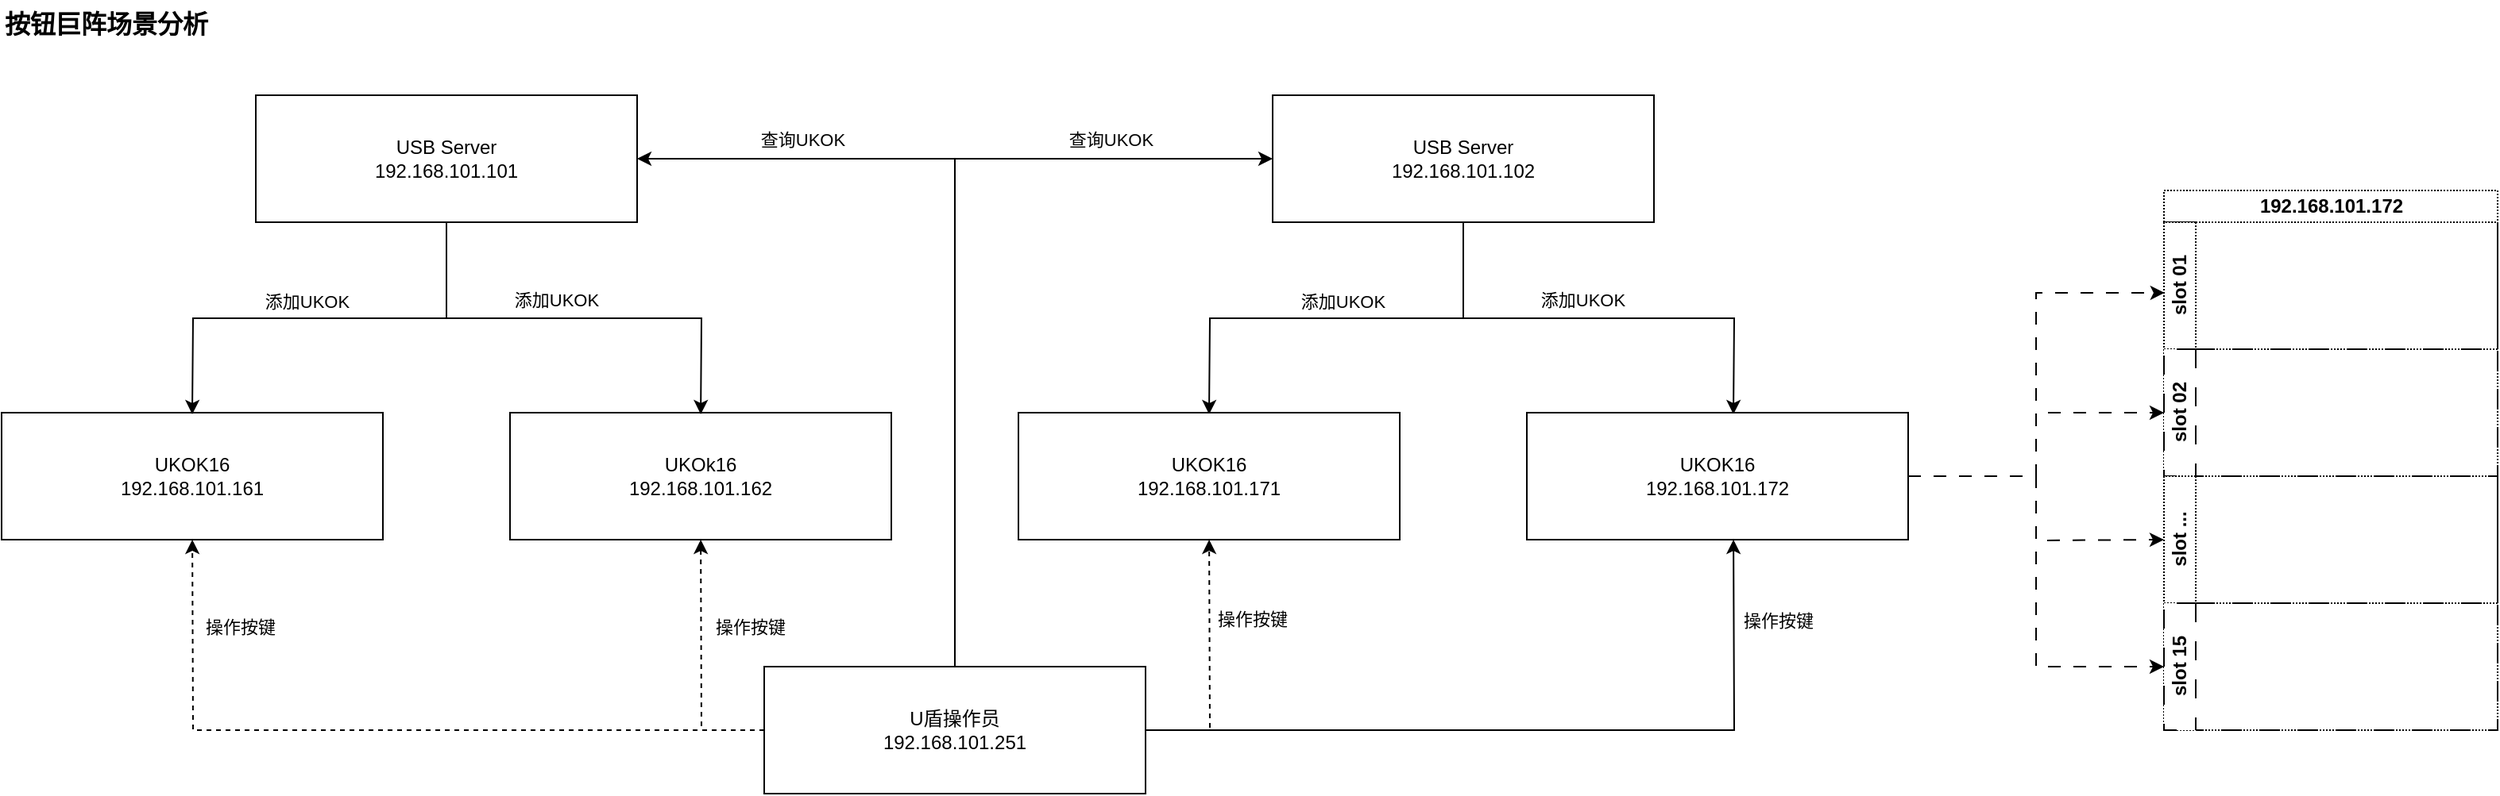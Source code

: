 <mxfile version="21.6.8" type="github">
  <diagram name="0001" id="y2zCg2tqc-IcQTNm7M6H">
    <mxGraphModel dx="1147" dy="606" grid="1" gridSize="10" guides="1" tooltips="1" connect="1" arrows="1" fold="1" page="1" pageScale="1" pageWidth="1169" pageHeight="827" math="0" shadow="0">
      <root>
        <mxCell id="sdHGfgtrLrPXHbDimJ2l-0" />
        <mxCell id="sdHGfgtrLrPXHbDimJ2l-1" parent="sdHGfgtrLrPXHbDimJ2l-0" />
        <mxCell id="sdHGfgtrLrPXHbDimJ2l-57" value="&lt;b style=&quot;font-size: 16px;&quot;&gt;按钮巨阵场景分析&lt;/b&gt;" style="text;html=1;align=left;verticalAlign=middle;resizable=0;points=[];autosize=1;strokeColor=none;fillColor=none;fontSize=16;rounded=0;labelBackgroundColor=none;" parent="sdHGfgtrLrPXHbDimJ2l-1" vertex="1">
          <mxGeometry x="80" y="20" width="150" height="30" as="geometry" />
        </mxCell>
        <mxCell id="XszwH73IWbjCUJtmpfXL-0" value="UKOK16&lt;br&gt;192.168.101.161" style="rounded=0;whiteSpace=wrap;html=1;" vertex="1" parent="sdHGfgtrLrPXHbDimJ2l-1">
          <mxGeometry x="80" y="280" width="240" height="80" as="geometry" />
        </mxCell>
        <mxCell id="XszwH73IWbjCUJtmpfXL-1" value="UKOk16&lt;br&gt;192.168.101.162" style="rounded=0;whiteSpace=wrap;html=1;" vertex="1" parent="sdHGfgtrLrPXHbDimJ2l-1">
          <mxGeometry x="400" y="280" width="240" height="80" as="geometry" />
        </mxCell>
        <mxCell id="XszwH73IWbjCUJtmpfXL-12" value="" style="edgeStyle=orthogonalEdgeStyle;rounded=0;orthogonalLoop=1;jettySize=auto;html=1;exitX=0.5;exitY=1;exitDx=0;exitDy=0;" edge="1" parent="sdHGfgtrLrPXHbDimJ2l-1" source="XszwH73IWbjCUJtmpfXL-2">
          <mxGeometry relative="1" as="geometry">
            <mxPoint x="200" y="281" as="targetPoint" />
          </mxGeometry>
        </mxCell>
        <mxCell id="XszwH73IWbjCUJtmpfXL-66" value="添加UKOK" style="edgeLabel;html=1;align=center;verticalAlign=middle;resizable=0;points=[];" vertex="1" connectable="0" parent="XszwH73IWbjCUJtmpfXL-12">
          <mxGeometry x="0.059" relative="1" as="geometry">
            <mxPoint y="-11" as="offset" />
          </mxGeometry>
        </mxCell>
        <mxCell id="XszwH73IWbjCUJtmpfXL-22" value="" style="edgeStyle=orthogonalEdgeStyle;rounded=0;orthogonalLoop=1;jettySize=auto;html=1;exitX=0.5;exitY=1;exitDx=0;exitDy=0;strokeColor=#000000;" edge="1" parent="sdHGfgtrLrPXHbDimJ2l-1" source="XszwH73IWbjCUJtmpfXL-2">
          <mxGeometry relative="1" as="geometry">
            <mxPoint x="520.04" y="281" as="targetPoint" />
          </mxGeometry>
        </mxCell>
        <mxCell id="XszwH73IWbjCUJtmpfXL-65" value="添加UKOK" style="edgeLabel;html=1;align=center;verticalAlign=middle;resizable=0;points=[];" vertex="1" connectable="0" parent="XszwH73IWbjCUJtmpfXL-22">
          <mxGeometry x="-0.08" y="-2" relative="1" as="geometry">
            <mxPoint y="-14" as="offset" />
          </mxGeometry>
        </mxCell>
        <mxCell id="XszwH73IWbjCUJtmpfXL-2" value="USB Server&lt;br&gt;192.168.101.101" style="rounded=0;whiteSpace=wrap;html=1;" vertex="1" parent="sdHGfgtrLrPXHbDimJ2l-1">
          <mxGeometry x="240" y="80" width="240" height="80" as="geometry" />
        </mxCell>
        <mxCell id="XszwH73IWbjCUJtmpfXL-18" value="" style="edgeStyle=orthogonalEdgeStyle;rounded=0;orthogonalLoop=1;jettySize=auto;html=1;dashed=1;" edge="1" parent="sdHGfgtrLrPXHbDimJ2l-1" source="XszwH73IWbjCUJtmpfXL-3">
          <mxGeometry relative="1" as="geometry">
            <mxPoint x="200.04" y="360" as="targetPoint" />
          </mxGeometry>
        </mxCell>
        <mxCell id="XszwH73IWbjCUJtmpfXL-72" value="操作按键" style="edgeLabel;html=1;align=center;verticalAlign=middle;resizable=0;points=[];" vertex="1" connectable="0" parent="XszwH73IWbjCUJtmpfXL-18">
          <mxGeometry x="0.771" relative="1" as="geometry">
            <mxPoint x="29" as="offset" />
          </mxGeometry>
        </mxCell>
        <mxCell id="XszwH73IWbjCUJtmpfXL-20" value="" style="edgeStyle=orthogonalEdgeStyle;rounded=0;orthogonalLoop=1;jettySize=auto;html=1;dashed=1;" edge="1" parent="sdHGfgtrLrPXHbDimJ2l-1" source="XszwH73IWbjCUJtmpfXL-3">
          <mxGeometry relative="1" as="geometry">
            <mxPoint x="520.04" y="360" as="targetPoint" />
          </mxGeometry>
        </mxCell>
        <mxCell id="XszwH73IWbjCUJtmpfXL-71" value="操作按键" style="edgeLabel;html=1;align=center;verticalAlign=middle;resizable=0;points=[];" vertex="1" connectable="0" parent="XszwH73IWbjCUJtmpfXL-20">
          <mxGeometry x="0.393" y="1" relative="1" as="geometry">
            <mxPoint x="32" y="6" as="offset" />
          </mxGeometry>
        </mxCell>
        <mxCell id="XszwH73IWbjCUJtmpfXL-24" value="" style="edgeStyle=orthogonalEdgeStyle;rounded=0;orthogonalLoop=1;jettySize=auto;html=1;dashed=1;" edge="1" parent="sdHGfgtrLrPXHbDimJ2l-1" source="XszwH73IWbjCUJtmpfXL-3">
          <mxGeometry relative="1" as="geometry">
            <mxPoint x="840.04" y="360" as="targetPoint" />
          </mxGeometry>
        </mxCell>
        <mxCell id="XszwH73IWbjCUJtmpfXL-70" value="操作按键" style="edgeLabel;html=1;align=center;verticalAlign=middle;resizable=0;points=[];" vertex="1" connectable="0" parent="XszwH73IWbjCUJtmpfXL-24">
          <mxGeometry x="0.486" y="-2" relative="1" as="geometry">
            <mxPoint x="25" y="9" as="offset" />
          </mxGeometry>
        </mxCell>
        <mxCell id="XszwH73IWbjCUJtmpfXL-26" value="" style="edgeStyle=orthogonalEdgeStyle;rounded=0;orthogonalLoop=1;jettySize=auto;html=1;" edge="1" parent="sdHGfgtrLrPXHbDimJ2l-1" source="XszwH73IWbjCUJtmpfXL-3">
          <mxGeometry relative="1" as="geometry">
            <mxPoint x="1170.04" y="360" as="targetPoint" />
          </mxGeometry>
        </mxCell>
        <mxCell id="XszwH73IWbjCUJtmpfXL-69" value="操作按键" style="edgeLabel;html=1;align=center;verticalAlign=middle;resizable=0;points=[];" vertex="1" connectable="0" parent="XszwH73IWbjCUJtmpfXL-26">
          <mxGeometry x="0.792" y="-3" relative="1" as="geometry">
            <mxPoint x="25" as="offset" />
          </mxGeometry>
        </mxCell>
        <mxCell id="XszwH73IWbjCUJtmpfXL-28" value="" style="edgeStyle=orthogonalEdgeStyle;rounded=0;orthogonalLoop=1;jettySize=auto;html=1;entryX=1;entryY=0.5;entryDx=0;entryDy=0;" edge="1" parent="sdHGfgtrLrPXHbDimJ2l-1" source="XszwH73IWbjCUJtmpfXL-3">
          <mxGeometry relative="1" as="geometry">
            <mxPoint x="480" y="120" as="targetPoint" />
            <Array as="points">
              <mxPoint x="680" y="120" />
            </Array>
          </mxGeometry>
        </mxCell>
        <mxCell id="XszwH73IWbjCUJtmpfXL-63" value="查询UKOK" style="edgeLabel;html=1;align=center;verticalAlign=middle;resizable=0;points=[];" vertex="1" connectable="0" parent="XszwH73IWbjCUJtmpfXL-28">
          <mxGeometry x="0.6" y="2" relative="1" as="geometry">
            <mxPoint y="-14" as="offset" />
          </mxGeometry>
        </mxCell>
        <mxCell id="XszwH73IWbjCUJtmpfXL-30" value="" style="edgeStyle=orthogonalEdgeStyle;rounded=0;orthogonalLoop=1;jettySize=auto;html=1;entryX=0;entryY=0.5;entryDx=0;entryDy=0;" edge="1" parent="sdHGfgtrLrPXHbDimJ2l-1">
          <mxGeometry relative="1" as="geometry">
            <mxPoint x="680" y="441" as="sourcePoint" />
            <mxPoint x="880" y="120" as="targetPoint" />
            <Array as="points">
              <mxPoint x="680" y="120" />
            </Array>
          </mxGeometry>
        </mxCell>
        <mxCell id="XszwH73IWbjCUJtmpfXL-64" value="查询UKOK" style="edgeLabel;html=1;align=center;verticalAlign=middle;resizable=0;points=[];" vertex="1" connectable="0" parent="XszwH73IWbjCUJtmpfXL-30">
          <mxGeometry x="0.608" relative="1" as="geometry">
            <mxPoint y="-12" as="offset" />
          </mxGeometry>
        </mxCell>
        <mxCell id="XszwH73IWbjCUJtmpfXL-3" value="U盾操作员&lt;br&gt;192.168.101.251" style="rounded=0;whiteSpace=wrap;html=1;" vertex="1" parent="sdHGfgtrLrPXHbDimJ2l-1">
          <mxGeometry x="560" y="440" width="240" height="80" as="geometry" />
        </mxCell>
        <mxCell id="XszwH73IWbjCUJtmpfXL-14" value="" style="edgeStyle=orthogonalEdgeStyle;rounded=0;orthogonalLoop=1;jettySize=auto;html=1;exitX=0.5;exitY=1;exitDx=0;exitDy=0;" edge="1" parent="sdHGfgtrLrPXHbDimJ2l-1" source="XszwH73IWbjCUJtmpfXL-4">
          <mxGeometry relative="1" as="geometry">
            <mxPoint x="1170" y="281" as="targetPoint" />
          </mxGeometry>
        </mxCell>
        <mxCell id="XszwH73IWbjCUJtmpfXL-68" value="添加UKOK" style="edgeLabel;html=1;align=center;verticalAlign=middle;resizable=0;points=[];" vertex="1" connectable="0" parent="XszwH73IWbjCUJtmpfXL-14">
          <mxGeometry x="-0.077" y="-2" relative="1" as="geometry">
            <mxPoint x="1" y="-14" as="offset" />
          </mxGeometry>
        </mxCell>
        <mxCell id="XszwH73IWbjCUJtmpfXL-16" value="" style="edgeStyle=orthogonalEdgeStyle;rounded=0;orthogonalLoop=1;jettySize=auto;html=1;exitX=0.5;exitY=1;exitDx=0;exitDy=0;" edge="1" parent="sdHGfgtrLrPXHbDimJ2l-1" source="XszwH73IWbjCUJtmpfXL-4">
          <mxGeometry relative="1" as="geometry">
            <mxPoint x="840" y="281" as="targetPoint" />
          </mxGeometry>
        </mxCell>
        <mxCell id="XszwH73IWbjCUJtmpfXL-67" value="添加UKOK" style="edgeLabel;html=1;align=center;verticalAlign=middle;resizable=0;points=[];" vertex="1" connectable="0" parent="XszwH73IWbjCUJtmpfXL-16">
          <mxGeometry x="-0.02" relative="1" as="geometry">
            <mxPoint x="1" y="-11" as="offset" />
          </mxGeometry>
        </mxCell>
        <mxCell id="XszwH73IWbjCUJtmpfXL-4" value="USB Server&lt;br&gt;192.168.101.102" style="rounded=0;whiteSpace=wrap;html=1;" vertex="1" parent="sdHGfgtrLrPXHbDimJ2l-1">
          <mxGeometry x="880" y="80" width="240" height="80" as="geometry" />
        </mxCell>
        <mxCell id="XszwH73IWbjCUJtmpfXL-56" value="" style="edgeStyle=orthogonalEdgeStyle;rounded=0;orthogonalLoop=1;jettySize=auto;html=1;entryX=0;entryY=0.5;entryDx=0;entryDy=0;dashed=1;dashPattern=8 8;" edge="1" parent="sdHGfgtrLrPXHbDimJ2l-1" source="XszwH73IWbjCUJtmpfXL-5" target="XszwH73IWbjCUJtmpfXL-45">
          <mxGeometry relative="1" as="geometry">
            <mxPoint x="1440" y="320" as="targetPoint" />
          </mxGeometry>
        </mxCell>
        <mxCell id="XszwH73IWbjCUJtmpfXL-58" value="" style="edgeStyle=orthogonalEdgeStyle;rounded=0;orthogonalLoop=1;jettySize=auto;html=1;dashed=1;dashPattern=8 8;" edge="1" parent="sdHGfgtrLrPXHbDimJ2l-1" source="XszwH73IWbjCUJtmpfXL-5">
          <mxGeometry relative="1" as="geometry">
            <mxPoint x="1441" y="360" as="targetPoint" />
          </mxGeometry>
        </mxCell>
        <mxCell id="XszwH73IWbjCUJtmpfXL-60" value="" style="edgeStyle=orthogonalEdgeStyle;rounded=0;orthogonalLoop=1;jettySize=auto;html=1;entryX=0.002;entryY=0.556;entryDx=0;entryDy=0;entryPerimeter=0;dashed=1;dashPattern=8 8;" edge="1" parent="sdHGfgtrLrPXHbDimJ2l-1" source="XszwH73IWbjCUJtmpfXL-5" target="XszwH73IWbjCUJtmpfXL-33">
          <mxGeometry relative="1" as="geometry">
            <mxPoint x="1430" y="205" as="targetPoint" />
          </mxGeometry>
        </mxCell>
        <mxCell id="XszwH73IWbjCUJtmpfXL-62" value="" style="edgeStyle=orthogonalEdgeStyle;rounded=0;orthogonalLoop=1;jettySize=auto;html=1;entryX=0;entryY=0.5;entryDx=0;entryDy=0;dashed=1;dashPattern=8 8;" edge="1" parent="sdHGfgtrLrPXHbDimJ2l-1" source="XszwH73IWbjCUJtmpfXL-5" target="XszwH73IWbjCUJtmpfXL-43">
          <mxGeometry relative="1" as="geometry">
            <mxPoint x="1490" y="410" as="targetPoint" />
          </mxGeometry>
        </mxCell>
        <mxCell id="XszwH73IWbjCUJtmpfXL-5" value="UKOK16&lt;br&gt;192.168.101.172" style="rounded=0;whiteSpace=wrap;html=1;" vertex="1" parent="sdHGfgtrLrPXHbDimJ2l-1">
          <mxGeometry x="1040" y="280" width="240" height="80" as="geometry" />
        </mxCell>
        <mxCell id="XszwH73IWbjCUJtmpfXL-6" value="UKOK16&lt;br&gt;192.168.101.171" style="rounded=0;whiteSpace=wrap;html=1;" vertex="1" parent="sdHGfgtrLrPXHbDimJ2l-1">
          <mxGeometry x="720" y="280" width="240" height="80" as="geometry" />
        </mxCell>
        <mxCell id="XszwH73IWbjCUJtmpfXL-32" value="192.168.101.172" style="swimlane;childLayout=stackLayout;resizeParent=1;resizeParentMax=0;horizontal=1;startSize=20;horizontalStack=0;html=1;dashed=1;dashPattern=1 1;" vertex="1" parent="sdHGfgtrLrPXHbDimJ2l-1">
          <mxGeometry x="1441" y="140" width="210" height="340" as="geometry" />
        </mxCell>
        <mxCell id="XszwH73IWbjCUJtmpfXL-33" value="slot 01" style="swimlane;startSize=20;horizontal=0;html=1;dashed=1;dashPattern=1 1;" vertex="1" parent="XszwH73IWbjCUJtmpfXL-32">
          <mxGeometry y="20" width="210" height="80" as="geometry" />
        </mxCell>
        <mxCell id="XszwH73IWbjCUJtmpfXL-45" value="slot 02" style="swimlane;startSize=20;horizontal=0;html=1;dashed=1;dashPattern=12 12;" vertex="1" parent="XszwH73IWbjCUJtmpfXL-32">
          <mxGeometry y="100" width="210" height="80" as="geometry" />
        </mxCell>
        <mxCell id="XszwH73IWbjCUJtmpfXL-44" value="slot ..." style="swimlane;startSize=20;horizontal=0;html=1;dashed=1;dashPattern=1 1;" vertex="1" parent="XszwH73IWbjCUJtmpfXL-32">
          <mxGeometry y="180" width="210" height="80" as="geometry" />
        </mxCell>
        <mxCell id="XszwH73IWbjCUJtmpfXL-43" value="slot 15" style="swimlane;startSize=20;horizontal=0;html=1;dashed=1;dashPattern=12 12;" vertex="1" parent="XszwH73IWbjCUJtmpfXL-32">
          <mxGeometry y="260" width="210" height="80" as="geometry" />
        </mxCell>
      </root>
    </mxGraphModel>
  </diagram>
</mxfile>
